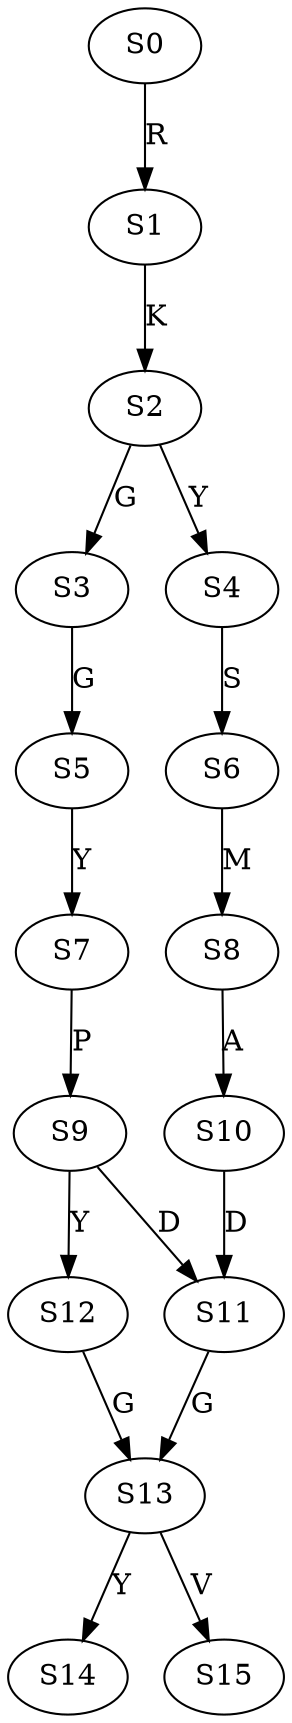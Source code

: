 strict digraph  {
	S0 -> S1 [ label = R ];
	S1 -> S2 [ label = K ];
	S2 -> S3 [ label = G ];
	S2 -> S4 [ label = Y ];
	S3 -> S5 [ label = G ];
	S4 -> S6 [ label = S ];
	S5 -> S7 [ label = Y ];
	S6 -> S8 [ label = M ];
	S7 -> S9 [ label = P ];
	S8 -> S10 [ label = A ];
	S9 -> S11 [ label = D ];
	S9 -> S12 [ label = Y ];
	S10 -> S11 [ label = D ];
	S11 -> S13 [ label = G ];
	S12 -> S13 [ label = G ];
	S13 -> S14 [ label = Y ];
	S13 -> S15 [ label = V ];
}
